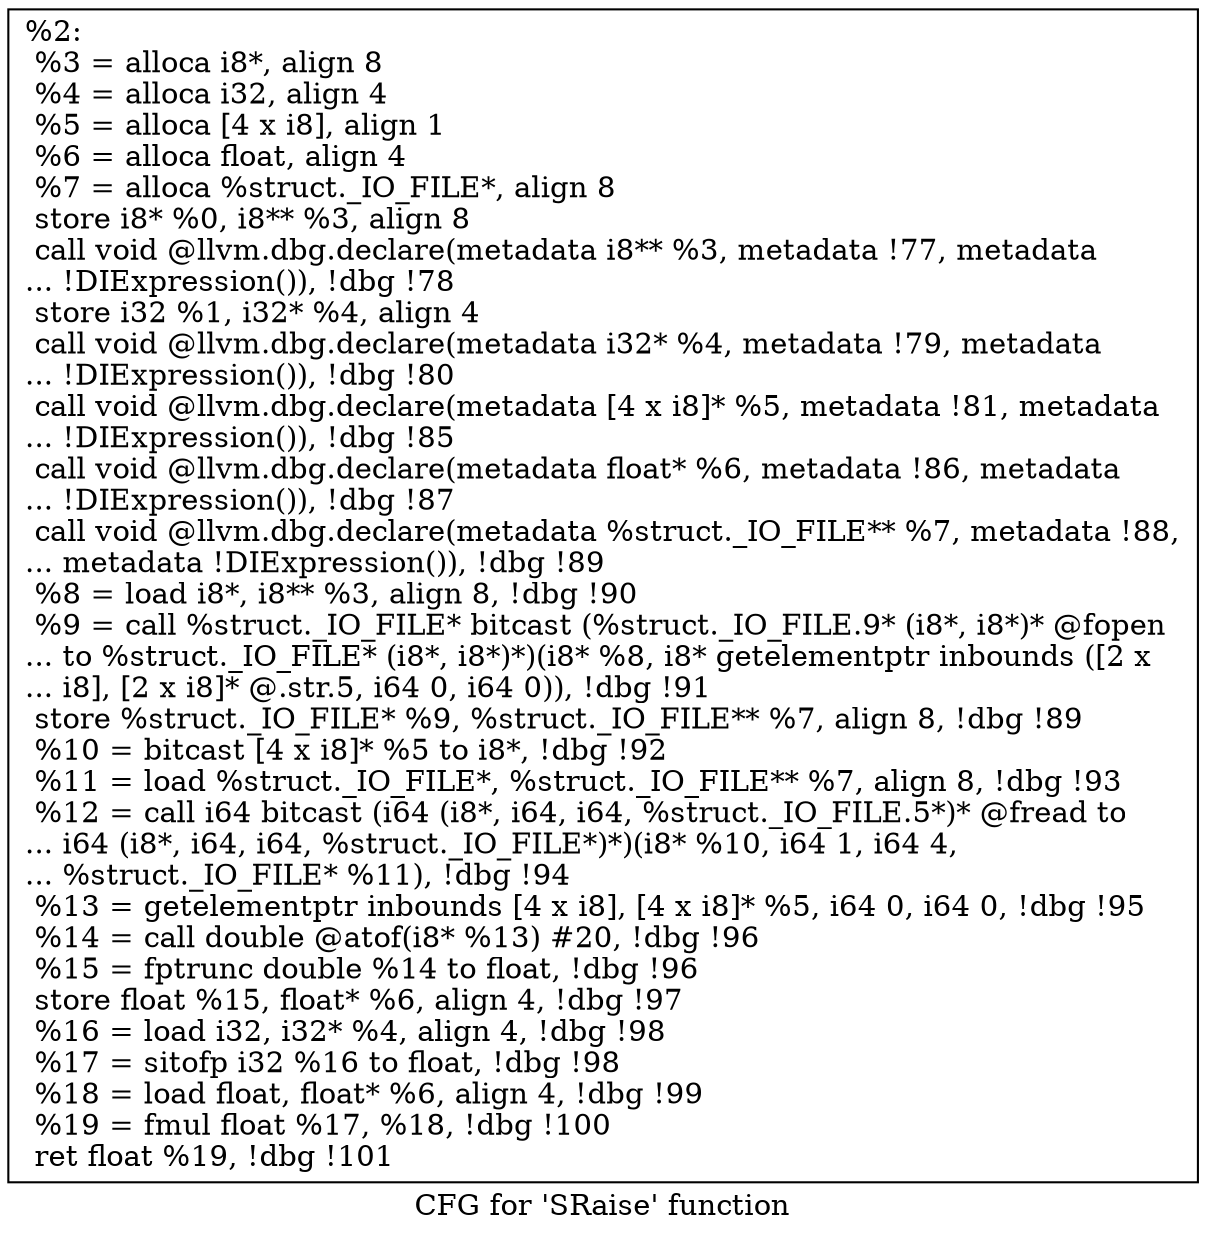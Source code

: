 digraph "CFG for 'SRaise' function" {
	label="CFG for 'SRaise' function";

	Node0x22520d0 [shape=record,label="{%2:\l  %3 = alloca i8*, align 8\l  %4 = alloca i32, align 4\l  %5 = alloca [4 x i8], align 1\l  %6 = alloca float, align 4\l  %7 = alloca %struct._IO_FILE*, align 8\l  store i8* %0, i8** %3, align 8\l  call void @llvm.dbg.declare(metadata i8** %3, metadata !77, metadata\l... !DIExpression()), !dbg !78\l  store i32 %1, i32* %4, align 4\l  call void @llvm.dbg.declare(metadata i32* %4, metadata !79, metadata\l... !DIExpression()), !dbg !80\l  call void @llvm.dbg.declare(metadata [4 x i8]* %5, metadata !81, metadata\l... !DIExpression()), !dbg !85\l  call void @llvm.dbg.declare(metadata float* %6, metadata !86, metadata\l... !DIExpression()), !dbg !87\l  call void @llvm.dbg.declare(metadata %struct._IO_FILE** %7, metadata !88,\l... metadata !DIExpression()), !dbg !89\l  %8 = load i8*, i8** %3, align 8, !dbg !90\l  %9 = call %struct._IO_FILE* bitcast (%struct._IO_FILE.9* (i8*, i8*)* @fopen\l... to %struct._IO_FILE* (i8*, i8*)*)(i8* %8, i8* getelementptr inbounds ([2 x\l... i8], [2 x i8]* @.str.5, i64 0, i64 0)), !dbg !91\l  store %struct._IO_FILE* %9, %struct._IO_FILE** %7, align 8, !dbg !89\l  %10 = bitcast [4 x i8]* %5 to i8*, !dbg !92\l  %11 = load %struct._IO_FILE*, %struct._IO_FILE** %7, align 8, !dbg !93\l  %12 = call i64 bitcast (i64 (i8*, i64, i64, %struct._IO_FILE.5*)* @fread to\l... i64 (i8*, i64, i64, %struct._IO_FILE*)*)(i8* %10, i64 1, i64 4,\l... %struct._IO_FILE* %11), !dbg !94\l  %13 = getelementptr inbounds [4 x i8], [4 x i8]* %5, i64 0, i64 0, !dbg !95\l  %14 = call double @atof(i8* %13) #20, !dbg !96\l  %15 = fptrunc double %14 to float, !dbg !96\l  store float %15, float* %6, align 4, !dbg !97\l  %16 = load i32, i32* %4, align 4, !dbg !98\l  %17 = sitofp i32 %16 to float, !dbg !98\l  %18 = load float, float* %6, align 4, !dbg !99\l  %19 = fmul float %17, %18, !dbg !100\l  ret float %19, !dbg !101\l}"];
}

